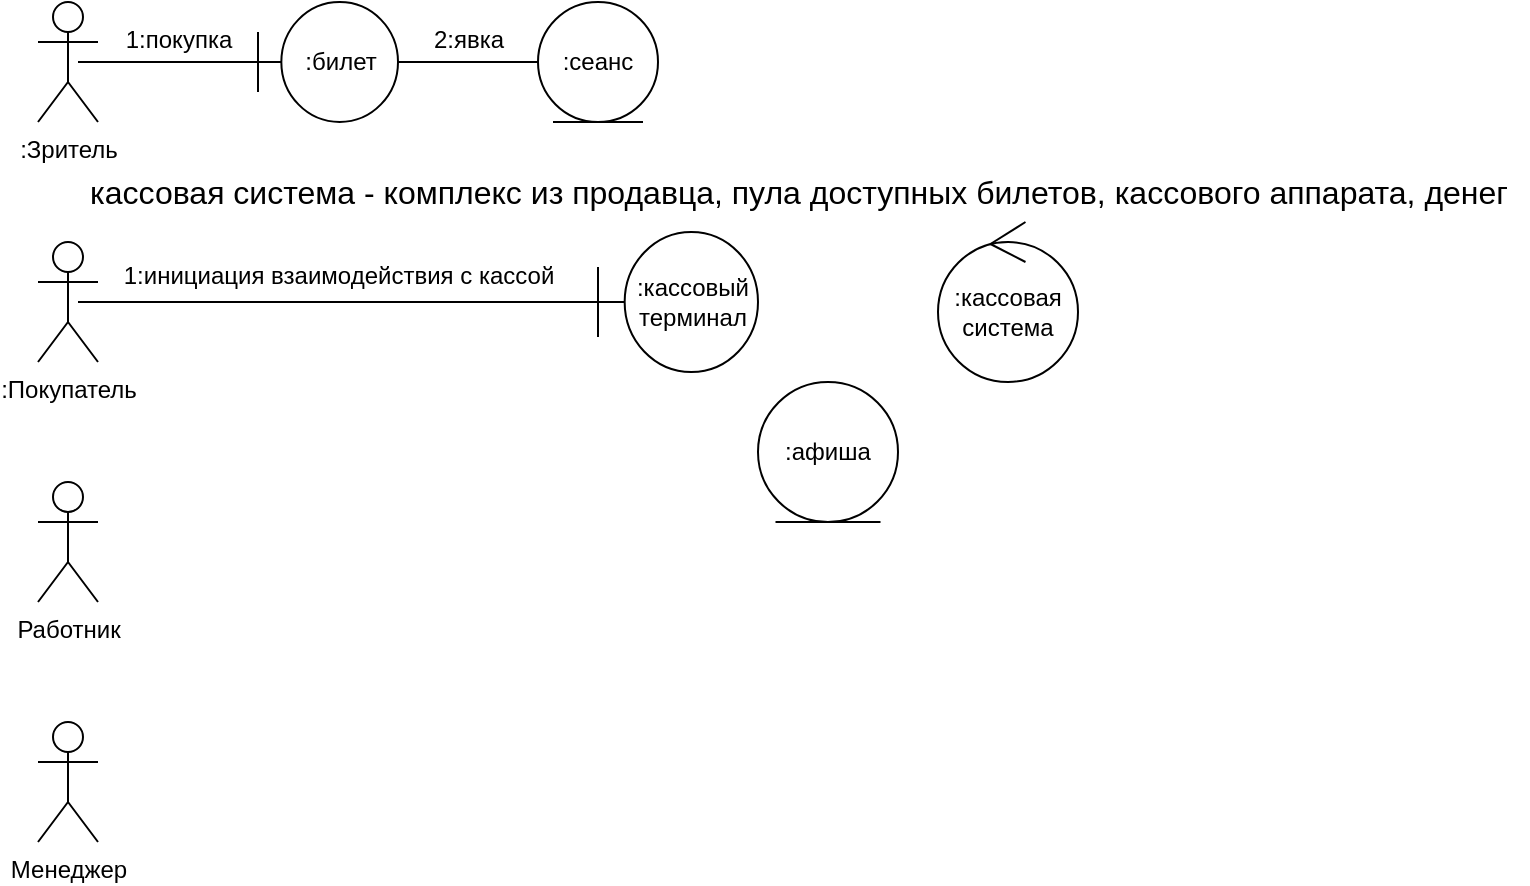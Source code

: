 <mxfile version="24.7.17">
  <diagram name="Страница — 1" id="Bhks7NLE8897tqWXi8Yq">
    <mxGraphModel dx="326" dy="579" grid="1" gridSize="10" guides="1" tooltips="1" connect="1" arrows="1" fold="1" page="1" pageScale="1" pageWidth="827" pageHeight="1169" math="0" shadow="0">
      <root>
        <mxCell id="0" />
        <mxCell id="1" parent="0" />
        <mxCell id="cRrh5-8DGzkQ_TaTyeGt-1" value=":Зритель" style="shape=umlActor;verticalLabelPosition=bottom;verticalAlign=top;html=1;outlineConnect=0;" parent="1" vertex="1">
          <mxGeometry x="80" y="40" width="30" height="60" as="geometry" />
        </mxCell>
        <mxCell id="cRrh5-8DGzkQ_TaTyeGt-2" value=":билет" style="shape=umlBoundary;whiteSpace=wrap;html=1;" parent="1" vertex="1">
          <mxGeometry x="190" y="40" width="70" height="60" as="geometry" />
        </mxCell>
        <mxCell id="cRrh5-8DGzkQ_TaTyeGt-4" value=":сеанс" style="ellipse;shape=umlEntity;whiteSpace=wrap;html=1;" parent="1" vertex="1">
          <mxGeometry x="330" y="40" width="60" height="60" as="geometry" />
        </mxCell>
        <mxCell id="cRrh5-8DGzkQ_TaTyeGt-6" value="" style="line;strokeWidth=1;fillColor=none;align=left;verticalAlign=middle;spacingTop=-1;spacingLeft=3;spacingRight=3;rotatable=0;labelPosition=right;points=[];portConstraint=eastwest;strokeColor=inherit;" parent="1" vertex="1">
          <mxGeometry x="100" y="66" width="100" height="8" as="geometry" />
        </mxCell>
        <mxCell id="cRrh5-8DGzkQ_TaTyeGt-7" value="" style="line;strokeWidth=1;fillColor=none;align=left;verticalAlign=middle;spacingTop=-1;spacingLeft=3;spacingRight=3;rotatable=0;labelPosition=right;points=[];portConstraint=eastwest;strokeColor=inherit;" parent="1" vertex="1">
          <mxGeometry x="260" y="66" width="70" height="8" as="geometry" />
        </mxCell>
        <mxCell id="cRrh5-8DGzkQ_TaTyeGt-8" value="1:покупка" style="text;html=1;align=center;verticalAlign=middle;resizable=0;points=[];autosize=1;strokeColor=none;fillColor=none;" parent="1" vertex="1">
          <mxGeometry x="110" y="44" width="80" height="30" as="geometry" />
        </mxCell>
        <mxCell id="cRrh5-8DGzkQ_TaTyeGt-9" value="2:явка" style="text;html=1;align=center;verticalAlign=middle;resizable=0;points=[];autosize=1;strokeColor=none;fillColor=none;" parent="1" vertex="1">
          <mxGeometry x="265" y="44" width="60" height="30" as="geometry" />
        </mxCell>
        <mxCell id="cRrh5-8DGzkQ_TaTyeGt-10" value=":Покупатель" style="shape=umlActor;verticalLabelPosition=bottom;verticalAlign=top;html=1;" parent="1" vertex="1">
          <mxGeometry x="80" y="160" width="30" height="60" as="geometry" />
        </mxCell>
        <mxCell id="cRrh5-8DGzkQ_TaTyeGt-11" value="Работник&lt;div&gt;&lt;br&gt;&lt;/div&gt;" style="shape=umlActor;verticalLabelPosition=bottom;verticalAlign=top;html=1;" parent="1" vertex="1">
          <mxGeometry x="80" y="280" width="30" height="60" as="geometry" />
        </mxCell>
        <mxCell id="cRrh5-8DGzkQ_TaTyeGt-12" value="Менеджер" style="shape=umlActor;verticalLabelPosition=bottom;verticalAlign=top;html=1;" parent="1" vertex="1">
          <mxGeometry x="80" y="400" width="30" height="60" as="geometry" />
        </mxCell>
        <mxCell id="1NKKEBK3vbvPzDbZMxPY-2" value="" style="line;strokeWidth=1;fillColor=none;align=left;verticalAlign=middle;spacingTop=-1;spacingLeft=3;spacingRight=3;rotatable=0;labelPosition=right;points=[];portConstraint=eastwest;strokeColor=inherit;" vertex="1" parent="1">
          <mxGeometry x="100" y="186" width="260" height="8" as="geometry" />
        </mxCell>
        <mxCell id="1NKKEBK3vbvPzDbZMxPY-5" value="&lt;font style=&quot;font-size: 12px;&quot;&gt;1:инициация взаимодействия с кассой&lt;/font&gt;" style="text;html=1;align=center;verticalAlign=middle;resizable=0;points=[];autosize=1;strokeColor=none;fillColor=none;fontSize=16;" vertex="1" parent="1">
          <mxGeometry x="110" y="160" width="240" height="30" as="geometry" />
        </mxCell>
        <mxCell id="1NKKEBK3vbvPzDbZMxPY-6" value=":кассовая система" style="ellipse;shape=umlControl;whiteSpace=wrap;html=1;" vertex="1" parent="1">
          <mxGeometry x="530" y="150" width="70" height="80" as="geometry" />
        </mxCell>
        <mxCell id="1NKKEBK3vbvPzDbZMxPY-7" value=":афиша" style="ellipse;shape=umlEntity;whiteSpace=wrap;html=1;" vertex="1" parent="1">
          <mxGeometry x="440" y="230" width="70" height="70" as="geometry" />
        </mxCell>
        <mxCell id="1NKKEBK3vbvPzDbZMxPY-8" value="кассовая система - комплекс из продавца, пула доступных билетов, кассового аппарата, денег" style="text;html=1;align=center;verticalAlign=middle;resizable=0;points=[];autosize=1;strokeColor=none;fillColor=none;fontSize=16;" vertex="1" parent="1">
          <mxGeometry x="95" y="120" width="730" height="30" as="geometry" />
        </mxCell>
        <mxCell id="1NKKEBK3vbvPzDbZMxPY-9" value=":кассовый терминал" style="shape=umlBoundary;whiteSpace=wrap;html=1;" vertex="1" parent="1">
          <mxGeometry x="360" y="155" width="80" height="70" as="geometry" />
        </mxCell>
      </root>
    </mxGraphModel>
  </diagram>
</mxfile>
